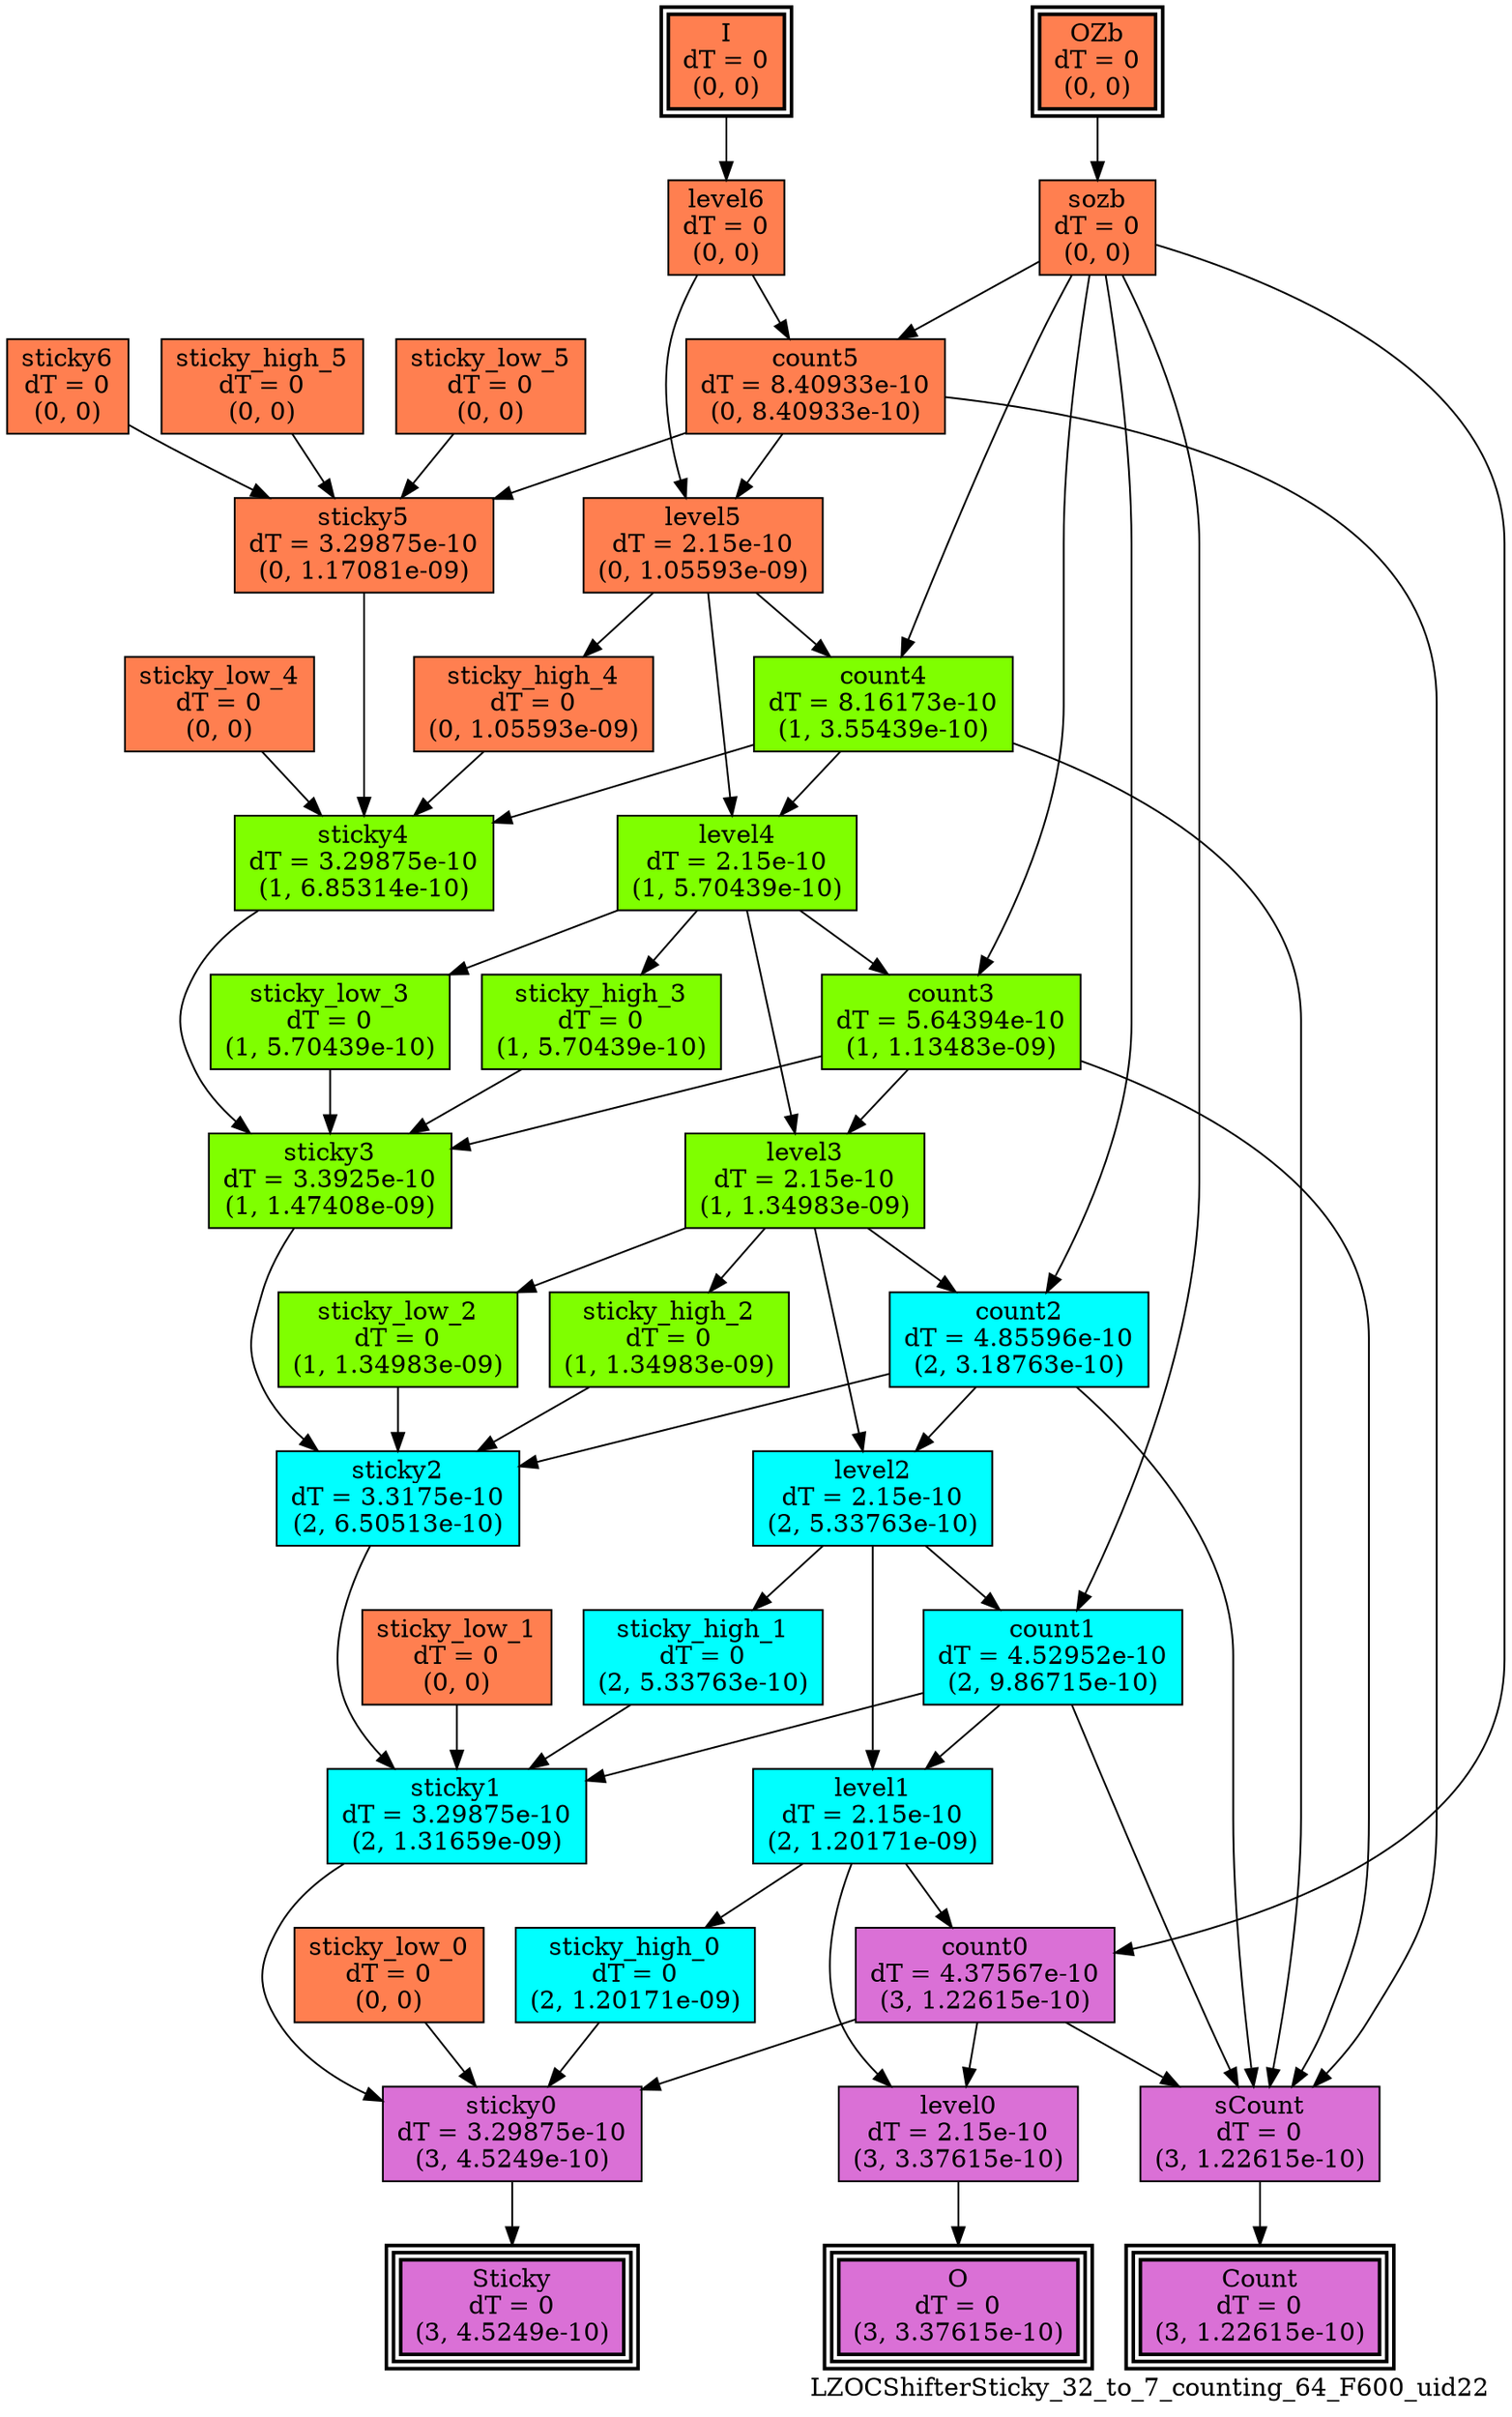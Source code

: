 digraph LZOCShifterSticky_32_to_7_counting_64_F600_uid22
{
	//graph drawing options
	label=LZOCShifterSticky_32_to_7_counting_64_F600_uid22;
	labelloc=bottom;
	labeljust=right;
	ratio=auto;
	nodesep=0.25;
	ranksep=0.5;

	//input/output signals of operator LZOCShifterSticky_32_to_7_counting_64_F600_uid22
	I__LZOCShifterSticky_32_to_7_counting_64_F600_uid22 [ label="I\ndT = 0\n(0, 0)", shape=box, color=black, style="bold, filled", fillcolor=coral, peripheries=2 ];
	OZb__LZOCShifterSticky_32_to_7_counting_64_F600_uid22 [ label="OZb\ndT = 0\n(0, 0)", shape=box, color=black, style="bold, filled", fillcolor=coral, peripheries=2 ];
	Count__LZOCShifterSticky_32_to_7_counting_64_F600_uid22 [ label="Count\ndT = 0\n(3, 1.22615e-10)", shape=box, color=black, style="bold, filled", fillcolor=orchid, peripheries=3 ];
	O__LZOCShifterSticky_32_to_7_counting_64_F600_uid22 [ label="O\ndT = 0\n(3, 3.37615e-10)", shape=box, color=black, style="bold, filled", fillcolor=orchid, peripheries=3 ];
	Sticky__LZOCShifterSticky_32_to_7_counting_64_F600_uid22 [ label="Sticky\ndT = 0\n(3, 4.5249e-10)", shape=box, color=black, style="bold, filled", fillcolor=orchid, peripheries=3 ];
	{rank=same I__LZOCShifterSticky_32_to_7_counting_64_F600_uid22, OZb__LZOCShifterSticky_32_to_7_counting_64_F600_uid22};
	{rank=same Count__LZOCShifterSticky_32_to_7_counting_64_F600_uid22, O__LZOCShifterSticky_32_to_7_counting_64_F600_uid22, Sticky__LZOCShifterSticky_32_to_7_counting_64_F600_uid22};
	//internal signals of operator LZOCShifterSticky_32_to_7_counting_64_F600_uid22
	level6__LZOCShifterSticky_32_to_7_counting_64_F600_uid22 [ label="level6\ndT = 0\n(0, 0)", shape=box, color=black, style=filled, fillcolor=coral, peripheries=1 ];
	sozb__LZOCShifterSticky_32_to_7_counting_64_F600_uid22 [ label="sozb\ndT = 0\n(0, 0)", shape=box, color=black, style=filled, fillcolor=coral, peripheries=1 ];
	sticky6__LZOCShifterSticky_32_to_7_counting_64_F600_uid22 [ label="sticky6\ndT = 0\n(0, 0)", shape=box, color=black, style=filled, fillcolor=coral, peripheries=1 ];
	count5__LZOCShifterSticky_32_to_7_counting_64_F600_uid22 [ label="count5\ndT = 8.40933e-10\n(0, 8.40933e-10)", shape=box, color=black, style=filled, fillcolor=coral, peripheries=1 ];
	level5__LZOCShifterSticky_32_to_7_counting_64_F600_uid22 [ label="level5\ndT = 2.15e-10\n(0, 1.05593e-09)", shape=box, color=black, style=filled, fillcolor=coral, peripheries=1 ];
	sticky_high_5__LZOCShifterSticky_32_to_7_counting_64_F600_uid22 [ label="sticky_high_5\ndT = 0\n(0, 0)", shape=box, color=black, style=filled, fillcolor=coral, peripheries=1 ];
	sticky_low_5__LZOCShifterSticky_32_to_7_counting_64_F600_uid22 [ label="sticky_low_5\ndT = 0\n(0, 0)", shape=box, color=black, style=filled, fillcolor=coral, peripheries=1 ];
	sticky5__LZOCShifterSticky_32_to_7_counting_64_F600_uid22 [ label="sticky5\ndT = 3.29875e-10\n(0, 1.17081e-09)", shape=box, color=black, style=filled, fillcolor=coral, peripheries=1 ];
	count4__LZOCShifterSticky_32_to_7_counting_64_F600_uid22 [ label="count4\ndT = 8.16173e-10\n(1, 3.55439e-10)", shape=box, color=black, style=filled, fillcolor=chartreuse, peripheries=1 ];
	level4__LZOCShifterSticky_32_to_7_counting_64_F600_uid22 [ label="level4\ndT = 2.15e-10\n(1, 5.70439e-10)", shape=box, color=black, style=filled, fillcolor=chartreuse, peripheries=1 ];
	sticky_high_4__LZOCShifterSticky_32_to_7_counting_64_F600_uid22 [ label="sticky_high_4\ndT = 0\n(0, 1.05593e-09)", shape=box, color=black, style=filled, fillcolor=coral, peripheries=1 ];
	sticky_low_4__LZOCShifterSticky_32_to_7_counting_64_F600_uid22 [ label="sticky_low_4\ndT = 0\n(0, 0)", shape=box, color=black, style=filled, fillcolor=coral, peripheries=1 ];
	sticky4__LZOCShifterSticky_32_to_7_counting_64_F600_uid22 [ label="sticky4\ndT = 3.29875e-10\n(1, 6.85314e-10)", shape=box, color=black, style=filled, fillcolor=chartreuse, peripheries=1 ];
	count3__LZOCShifterSticky_32_to_7_counting_64_F600_uid22 [ label="count3\ndT = 5.64394e-10\n(1, 1.13483e-09)", shape=box, color=black, style=filled, fillcolor=chartreuse, peripheries=1 ];
	level3__LZOCShifterSticky_32_to_7_counting_64_F600_uid22 [ label="level3\ndT = 2.15e-10\n(1, 1.34983e-09)", shape=box, color=black, style=filled, fillcolor=chartreuse, peripheries=1 ];
	sticky_high_3__LZOCShifterSticky_32_to_7_counting_64_F600_uid22 [ label="sticky_high_3\ndT = 0\n(1, 5.70439e-10)", shape=box, color=black, style=filled, fillcolor=chartreuse, peripheries=1 ];
	sticky_low_3__LZOCShifterSticky_32_to_7_counting_64_F600_uid22 [ label="sticky_low_3\ndT = 0\n(1, 5.70439e-10)", shape=box, color=black, style=filled, fillcolor=chartreuse, peripheries=1 ];
	sticky3__LZOCShifterSticky_32_to_7_counting_64_F600_uid22 [ label="sticky3\ndT = 3.3925e-10\n(1, 1.47408e-09)", shape=box, color=black, style=filled, fillcolor=chartreuse, peripheries=1 ];
	count2__LZOCShifterSticky_32_to_7_counting_64_F600_uid22 [ label="count2\ndT = 4.85596e-10\n(2, 3.18763e-10)", shape=box, color=black, style=filled, fillcolor=cyan, peripheries=1 ];
	level2__LZOCShifterSticky_32_to_7_counting_64_F600_uid22 [ label="level2\ndT = 2.15e-10\n(2, 5.33763e-10)", shape=box, color=black, style=filled, fillcolor=cyan, peripheries=1 ];
	sticky_high_2__LZOCShifterSticky_32_to_7_counting_64_F600_uid22 [ label="sticky_high_2\ndT = 0\n(1, 1.34983e-09)", shape=box, color=black, style=filled, fillcolor=chartreuse, peripheries=1 ];
	sticky_low_2__LZOCShifterSticky_32_to_7_counting_64_F600_uid22 [ label="sticky_low_2\ndT = 0\n(1, 1.34983e-09)", shape=box, color=black, style=filled, fillcolor=chartreuse, peripheries=1 ];
	sticky2__LZOCShifterSticky_32_to_7_counting_64_F600_uid22 [ label="sticky2\ndT = 3.3175e-10\n(2, 6.50513e-10)", shape=box, color=black, style=filled, fillcolor=cyan, peripheries=1 ];
	count1__LZOCShifterSticky_32_to_7_counting_64_F600_uid22 [ label="count1\ndT = 4.52952e-10\n(2, 9.86715e-10)", shape=box, color=black, style=filled, fillcolor=cyan, peripheries=1 ];
	level1__LZOCShifterSticky_32_to_7_counting_64_F600_uid22 [ label="level1\ndT = 2.15e-10\n(2, 1.20171e-09)", shape=box, color=black, style=filled, fillcolor=cyan, peripheries=1 ];
	sticky_high_1__LZOCShifterSticky_32_to_7_counting_64_F600_uid22 [ label="sticky_high_1\ndT = 0\n(2, 5.33763e-10)", shape=box, color=black, style=filled, fillcolor=cyan, peripheries=1 ];
	sticky_low_1__LZOCShifterSticky_32_to_7_counting_64_F600_uid22 [ label="sticky_low_1\ndT = 0\n(0, 0)", shape=box, color=black, style=filled, fillcolor=coral, peripheries=1 ];
	sticky1__LZOCShifterSticky_32_to_7_counting_64_F600_uid22 [ label="sticky1\ndT = 3.29875e-10\n(2, 1.31659e-09)", shape=box, color=black, style=filled, fillcolor=cyan, peripheries=1 ];
	count0__LZOCShifterSticky_32_to_7_counting_64_F600_uid22 [ label="count0\ndT = 4.37567e-10\n(3, 1.22615e-10)", shape=box, color=black, style=filled, fillcolor=orchid, peripheries=1 ];
	level0__LZOCShifterSticky_32_to_7_counting_64_F600_uid22 [ label="level0\ndT = 2.15e-10\n(3, 3.37615e-10)", shape=box, color=black, style=filled, fillcolor=orchid, peripheries=1 ];
	sticky_high_0__LZOCShifterSticky_32_to_7_counting_64_F600_uid22 [ label="sticky_high_0\ndT = 0\n(2, 1.20171e-09)", shape=box, color=black, style=filled, fillcolor=cyan, peripheries=1 ];
	sticky_low_0__LZOCShifterSticky_32_to_7_counting_64_F600_uid22 [ label="sticky_low_0\ndT = 0\n(0, 0)", shape=box, color=black, style=filled, fillcolor=coral, peripheries=1 ];
	sticky0__LZOCShifterSticky_32_to_7_counting_64_F600_uid22 [ label="sticky0\ndT = 3.29875e-10\n(3, 4.5249e-10)", shape=box, color=black, style=filled, fillcolor=orchid, peripheries=1 ];
	sCount__LZOCShifterSticky_32_to_7_counting_64_F600_uid22 [ label="sCount\ndT = 0\n(3, 1.22615e-10)", shape=box, color=black, style=filled, fillcolor=orchid, peripheries=1 ];

	//subcomponents of operator LZOCShifterSticky_32_to_7_counting_64_F600_uid22

	//input and internal signal connections of operator LZOCShifterSticky_32_to_7_counting_64_F600_uid22
	I__LZOCShifterSticky_32_to_7_counting_64_F600_uid22 -> level6__LZOCShifterSticky_32_to_7_counting_64_F600_uid22 [ arrowhead=normal, arrowsize=1.0, arrowtail=normal, color=black, dir=forward  ];
	OZb__LZOCShifterSticky_32_to_7_counting_64_F600_uid22 -> sozb__LZOCShifterSticky_32_to_7_counting_64_F600_uid22 [ arrowhead=normal, arrowsize=1.0, arrowtail=normal, color=black, dir=forward  ];
	level6__LZOCShifterSticky_32_to_7_counting_64_F600_uid22 -> count5__LZOCShifterSticky_32_to_7_counting_64_F600_uid22 [ arrowhead=normal, arrowsize=1.0, arrowtail=normal, color=black, dir=forward  ];
	level6__LZOCShifterSticky_32_to_7_counting_64_F600_uid22 -> level5__LZOCShifterSticky_32_to_7_counting_64_F600_uid22 [ arrowhead=normal, arrowsize=1.0, arrowtail=normal, color=black, dir=forward  ];
	sozb__LZOCShifterSticky_32_to_7_counting_64_F600_uid22 -> count5__LZOCShifterSticky_32_to_7_counting_64_F600_uid22 [ arrowhead=normal, arrowsize=1.0, arrowtail=normal, color=black, dir=forward  ];
	sozb__LZOCShifterSticky_32_to_7_counting_64_F600_uid22 -> count4__LZOCShifterSticky_32_to_7_counting_64_F600_uid22 [ arrowhead=normal, arrowsize=1.0, arrowtail=normal, color=black, dir=forward  ];
	sozb__LZOCShifterSticky_32_to_7_counting_64_F600_uid22 -> count3__LZOCShifterSticky_32_to_7_counting_64_F600_uid22 [ arrowhead=normal, arrowsize=1.0, arrowtail=normal, color=black, dir=forward  ];
	sozb__LZOCShifterSticky_32_to_7_counting_64_F600_uid22 -> count2__LZOCShifterSticky_32_to_7_counting_64_F600_uid22 [ arrowhead=normal, arrowsize=1.0, arrowtail=normal, color=black, dir=forward  ];
	sozb__LZOCShifterSticky_32_to_7_counting_64_F600_uid22 -> count1__LZOCShifterSticky_32_to_7_counting_64_F600_uid22 [ arrowhead=normal, arrowsize=1.0, arrowtail=normal, color=black, dir=forward  ];
	sozb__LZOCShifterSticky_32_to_7_counting_64_F600_uid22 -> count0__LZOCShifterSticky_32_to_7_counting_64_F600_uid22 [ arrowhead=normal, arrowsize=1.0, arrowtail=normal, color=black, dir=forward  ];
	sticky6__LZOCShifterSticky_32_to_7_counting_64_F600_uid22 -> sticky5__LZOCShifterSticky_32_to_7_counting_64_F600_uid22 [ arrowhead=normal, arrowsize=1.0, arrowtail=normal, color=black, dir=forward  ];
	count5__LZOCShifterSticky_32_to_7_counting_64_F600_uid22 -> level5__LZOCShifterSticky_32_to_7_counting_64_F600_uid22 [ arrowhead=normal, arrowsize=1.0, arrowtail=normal, color=black, dir=forward  ];
	count5__LZOCShifterSticky_32_to_7_counting_64_F600_uid22 -> sticky5__LZOCShifterSticky_32_to_7_counting_64_F600_uid22 [ arrowhead=normal, arrowsize=1.0, arrowtail=normal, color=black, dir=forward  ];
	count5__LZOCShifterSticky_32_to_7_counting_64_F600_uid22 -> sCount__LZOCShifterSticky_32_to_7_counting_64_F600_uid22 [ arrowhead=normal, arrowsize=1.0, arrowtail=normal, color=black, dir=forward  ];
	level5__LZOCShifterSticky_32_to_7_counting_64_F600_uid22 -> count4__LZOCShifterSticky_32_to_7_counting_64_F600_uid22 [ arrowhead=normal, arrowsize=1.0, arrowtail=normal, color=black, dir=forward  ];
	level5__LZOCShifterSticky_32_to_7_counting_64_F600_uid22 -> level4__LZOCShifterSticky_32_to_7_counting_64_F600_uid22 [ arrowhead=normal, arrowsize=1.0, arrowtail=normal, color=black, dir=forward  ];
	level5__LZOCShifterSticky_32_to_7_counting_64_F600_uid22 -> sticky_high_4__LZOCShifterSticky_32_to_7_counting_64_F600_uid22 [ arrowhead=normal, arrowsize=1.0, arrowtail=normal, color=black, dir=forward  ];
	sticky_high_5__LZOCShifterSticky_32_to_7_counting_64_F600_uid22 -> sticky5__LZOCShifterSticky_32_to_7_counting_64_F600_uid22 [ arrowhead=normal, arrowsize=1.0, arrowtail=normal, color=black, dir=forward  ];
	sticky_low_5__LZOCShifterSticky_32_to_7_counting_64_F600_uid22 -> sticky5__LZOCShifterSticky_32_to_7_counting_64_F600_uid22 [ arrowhead=normal, arrowsize=1.0, arrowtail=normal, color=black, dir=forward  ];
	sticky5__LZOCShifterSticky_32_to_7_counting_64_F600_uid22 -> sticky4__LZOCShifterSticky_32_to_7_counting_64_F600_uid22 [ arrowhead=normal, arrowsize=1.0, arrowtail=normal, color=black, dir=forward  ];
	count4__LZOCShifterSticky_32_to_7_counting_64_F600_uid22 -> level4__LZOCShifterSticky_32_to_7_counting_64_F600_uid22 [ arrowhead=normal, arrowsize=1.0, arrowtail=normal, color=black, dir=forward  ];
	count4__LZOCShifterSticky_32_to_7_counting_64_F600_uid22 -> sticky4__LZOCShifterSticky_32_to_7_counting_64_F600_uid22 [ arrowhead=normal, arrowsize=1.0, arrowtail=normal, color=black, dir=forward  ];
	count4__LZOCShifterSticky_32_to_7_counting_64_F600_uid22 -> sCount__LZOCShifterSticky_32_to_7_counting_64_F600_uid22 [ arrowhead=normal, arrowsize=1.0, arrowtail=normal, color=black, dir=forward  ];
	level4__LZOCShifterSticky_32_to_7_counting_64_F600_uid22 -> count3__LZOCShifterSticky_32_to_7_counting_64_F600_uid22 [ arrowhead=normal, arrowsize=1.0, arrowtail=normal, color=black, dir=forward  ];
	level4__LZOCShifterSticky_32_to_7_counting_64_F600_uid22 -> level3__LZOCShifterSticky_32_to_7_counting_64_F600_uid22 [ arrowhead=normal, arrowsize=1.0, arrowtail=normal, color=black, dir=forward  ];
	level4__LZOCShifterSticky_32_to_7_counting_64_F600_uid22 -> sticky_high_3__LZOCShifterSticky_32_to_7_counting_64_F600_uid22 [ arrowhead=normal, arrowsize=1.0, arrowtail=normal, color=black, dir=forward  ];
	level4__LZOCShifterSticky_32_to_7_counting_64_F600_uid22 -> sticky_low_3__LZOCShifterSticky_32_to_7_counting_64_F600_uid22 [ arrowhead=normal, arrowsize=1.0, arrowtail=normal, color=black, dir=forward  ];
	sticky_high_4__LZOCShifterSticky_32_to_7_counting_64_F600_uid22 -> sticky4__LZOCShifterSticky_32_to_7_counting_64_F600_uid22 [ arrowhead=normal, arrowsize=1.0, arrowtail=normal, color=black, dir=forward  ];
	sticky_low_4__LZOCShifterSticky_32_to_7_counting_64_F600_uid22 -> sticky4__LZOCShifterSticky_32_to_7_counting_64_F600_uid22 [ arrowhead=normal, arrowsize=1.0, arrowtail=normal, color=black, dir=forward  ];
	sticky4__LZOCShifterSticky_32_to_7_counting_64_F600_uid22 -> sticky3__LZOCShifterSticky_32_to_7_counting_64_F600_uid22 [ arrowhead=normal, arrowsize=1.0, arrowtail=normal, color=black, dir=forward  ];
	count3__LZOCShifterSticky_32_to_7_counting_64_F600_uid22 -> level3__LZOCShifterSticky_32_to_7_counting_64_F600_uid22 [ arrowhead=normal, arrowsize=1.0, arrowtail=normal, color=black, dir=forward  ];
	count3__LZOCShifterSticky_32_to_7_counting_64_F600_uid22 -> sticky3__LZOCShifterSticky_32_to_7_counting_64_F600_uid22 [ arrowhead=normal, arrowsize=1.0, arrowtail=normal, color=black, dir=forward  ];
	count3__LZOCShifterSticky_32_to_7_counting_64_F600_uid22 -> sCount__LZOCShifterSticky_32_to_7_counting_64_F600_uid22 [ arrowhead=normal, arrowsize=1.0, arrowtail=normal, color=black, dir=forward  ];
	level3__LZOCShifterSticky_32_to_7_counting_64_F600_uid22 -> count2__LZOCShifterSticky_32_to_7_counting_64_F600_uid22 [ arrowhead=normal, arrowsize=1.0, arrowtail=normal, color=black, dir=forward  ];
	level3__LZOCShifterSticky_32_to_7_counting_64_F600_uid22 -> level2__LZOCShifterSticky_32_to_7_counting_64_F600_uid22 [ arrowhead=normal, arrowsize=1.0, arrowtail=normal, color=black, dir=forward  ];
	level3__LZOCShifterSticky_32_to_7_counting_64_F600_uid22 -> sticky_high_2__LZOCShifterSticky_32_to_7_counting_64_F600_uid22 [ arrowhead=normal, arrowsize=1.0, arrowtail=normal, color=black, dir=forward  ];
	level3__LZOCShifterSticky_32_to_7_counting_64_F600_uid22 -> sticky_low_2__LZOCShifterSticky_32_to_7_counting_64_F600_uid22 [ arrowhead=normal, arrowsize=1.0, arrowtail=normal, color=black, dir=forward  ];
	sticky_high_3__LZOCShifterSticky_32_to_7_counting_64_F600_uid22 -> sticky3__LZOCShifterSticky_32_to_7_counting_64_F600_uid22 [ arrowhead=normal, arrowsize=1.0, arrowtail=normal, color=black, dir=forward  ];
	sticky_low_3__LZOCShifterSticky_32_to_7_counting_64_F600_uid22 -> sticky3__LZOCShifterSticky_32_to_7_counting_64_F600_uid22 [ arrowhead=normal, arrowsize=1.0, arrowtail=normal, color=black, dir=forward  ];
	sticky3__LZOCShifterSticky_32_to_7_counting_64_F600_uid22 -> sticky2__LZOCShifterSticky_32_to_7_counting_64_F600_uid22 [ arrowhead=normal, arrowsize=1.0, arrowtail=normal, color=black, dir=forward  ];
	count2__LZOCShifterSticky_32_to_7_counting_64_F600_uid22 -> level2__LZOCShifterSticky_32_to_7_counting_64_F600_uid22 [ arrowhead=normal, arrowsize=1.0, arrowtail=normal, color=black, dir=forward  ];
	count2__LZOCShifterSticky_32_to_7_counting_64_F600_uid22 -> sticky2__LZOCShifterSticky_32_to_7_counting_64_F600_uid22 [ arrowhead=normal, arrowsize=1.0, arrowtail=normal, color=black, dir=forward  ];
	count2__LZOCShifterSticky_32_to_7_counting_64_F600_uid22 -> sCount__LZOCShifterSticky_32_to_7_counting_64_F600_uid22 [ arrowhead=normal, arrowsize=1.0, arrowtail=normal, color=black, dir=forward  ];
	level2__LZOCShifterSticky_32_to_7_counting_64_F600_uid22 -> count1__LZOCShifterSticky_32_to_7_counting_64_F600_uid22 [ arrowhead=normal, arrowsize=1.0, arrowtail=normal, color=black, dir=forward  ];
	level2__LZOCShifterSticky_32_to_7_counting_64_F600_uid22 -> level1__LZOCShifterSticky_32_to_7_counting_64_F600_uid22 [ arrowhead=normal, arrowsize=1.0, arrowtail=normal, color=black, dir=forward  ];
	level2__LZOCShifterSticky_32_to_7_counting_64_F600_uid22 -> sticky_high_1__LZOCShifterSticky_32_to_7_counting_64_F600_uid22 [ arrowhead=normal, arrowsize=1.0, arrowtail=normal, color=black, dir=forward  ];
	sticky_high_2__LZOCShifterSticky_32_to_7_counting_64_F600_uid22 -> sticky2__LZOCShifterSticky_32_to_7_counting_64_F600_uid22 [ arrowhead=normal, arrowsize=1.0, arrowtail=normal, color=black, dir=forward  ];
	sticky_low_2__LZOCShifterSticky_32_to_7_counting_64_F600_uid22 -> sticky2__LZOCShifterSticky_32_to_7_counting_64_F600_uid22 [ arrowhead=normal, arrowsize=1.0, arrowtail=normal, color=black, dir=forward  ];
	sticky2__LZOCShifterSticky_32_to_7_counting_64_F600_uid22 -> sticky1__LZOCShifterSticky_32_to_7_counting_64_F600_uid22 [ arrowhead=normal, arrowsize=1.0, arrowtail=normal, color=black, dir=forward  ];
	count1__LZOCShifterSticky_32_to_7_counting_64_F600_uid22 -> level1__LZOCShifterSticky_32_to_7_counting_64_F600_uid22 [ arrowhead=normal, arrowsize=1.0, arrowtail=normal, color=black, dir=forward  ];
	count1__LZOCShifterSticky_32_to_7_counting_64_F600_uid22 -> sticky1__LZOCShifterSticky_32_to_7_counting_64_F600_uid22 [ arrowhead=normal, arrowsize=1.0, arrowtail=normal, color=black, dir=forward  ];
	count1__LZOCShifterSticky_32_to_7_counting_64_F600_uid22 -> sCount__LZOCShifterSticky_32_to_7_counting_64_F600_uid22 [ arrowhead=normal, arrowsize=1.0, arrowtail=normal, color=black, dir=forward  ];
	level1__LZOCShifterSticky_32_to_7_counting_64_F600_uid22 -> count0__LZOCShifterSticky_32_to_7_counting_64_F600_uid22 [ arrowhead=normal, arrowsize=1.0, arrowtail=normal, color=black, dir=forward  ];
	level1__LZOCShifterSticky_32_to_7_counting_64_F600_uid22 -> level0__LZOCShifterSticky_32_to_7_counting_64_F600_uid22 [ arrowhead=normal, arrowsize=1.0, arrowtail=normal, color=black, dir=forward  ];
	level1__LZOCShifterSticky_32_to_7_counting_64_F600_uid22 -> sticky_high_0__LZOCShifterSticky_32_to_7_counting_64_F600_uid22 [ arrowhead=normal, arrowsize=1.0, arrowtail=normal, color=black, dir=forward  ];
	sticky_high_1__LZOCShifterSticky_32_to_7_counting_64_F600_uid22 -> sticky1__LZOCShifterSticky_32_to_7_counting_64_F600_uid22 [ arrowhead=normal, arrowsize=1.0, arrowtail=normal, color=black, dir=forward  ];
	sticky_low_1__LZOCShifterSticky_32_to_7_counting_64_F600_uid22 -> sticky1__LZOCShifterSticky_32_to_7_counting_64_F600_uid22 [ arrowhead=normal, arrowsize=1.0, arrowtail=normal, color=black, dir=forward  ];
	sticky1__LZOCShifterSticky_32_to_7_counting_64_F600_uid22 -> sticky0__LZOCShifterSticky_32_to_7_counting_64_F600_uid22 [ arrowhead=normal, arrowsize=1.0, arrowtail=normal, color=black, dir=forward  ];
	count0__LZOCShifterSticky_32_to_7_counting_64_F600_uid22 -> level0__LZOCShifterSticky_32_to_7_counting_64_F600_uid22 [ arrowhead=normal, arrowsize=1.0, arrowtail=normal, color=black, dir=forward  ];
	count0__LZOCShifterSticky_32_to_7_counting_64_F600_uid22 -> sticky0__LZOCShifterSticky_32_to_7_counting_64_F600_uid22 [ arrowhead=normal, arrowsize=1.0, arrowtail=normal, color=black, dir=forward  ];
	count0__LZOCShifterSticky_32_to_7_counting_64_F600_uid22 -> sCount__LZOCShifterSticky_32_to_7_counting_64_F600_uid22 [ arrowhead=normal, arrowsize=1.0, arrowtail=normal, color=black, dir=forward  ];
	level0__LZOCShifterSticky_32_to_7_counting_64_F600_uid22 -> O__LZOCShifterSticky_32_to_7_counting_64_F600_uid22 [ arrowhead=normal, arrowsize=1.0, arrowtail=normal, color=black, dir=forward  ];
	sticky_high_0__LZOCShifterSticky_32_to_7_counting_64_F600_uid22 -> sticky0__LZOCShifterSticky_32_to_7_counting_64_F600_uid22 [ arrowhead=normal, arrowsize=1.0, arrowtail=normal, color=black, dir=forward  ];
	sticky_low_0__LZOCShifterSticky_32_to_7_counting_64_F600_uid22 -> sticky0__LZOCShifterSticky_32_to_7_counting_64_F600_uid22 [ arrowhead=normal, arrowsize=1.0, arrowtail=normal, color=black, dir=forward  ];
	sticky0__LZOCShifterSticky_32_to_7_counting_64_F600_uid22 -> Sticky__LZOCShifterSticky_32_to_7_counting_64_F600_uid22 [ arrowhead=normal, arrowsize=1.0, arrowtail=normal, color=black, dir=forward  ];
	sCount__LZOCShifterSticky_32_to_7_counting_64_F600_uid22 -> Count__LZOCShifterSticky_32_to_7_counting_64_F600_uid22 [ arrowhead=normal, arrowsize=1.0, arrowtail=normal, color=black, dir=forward  ];
}


